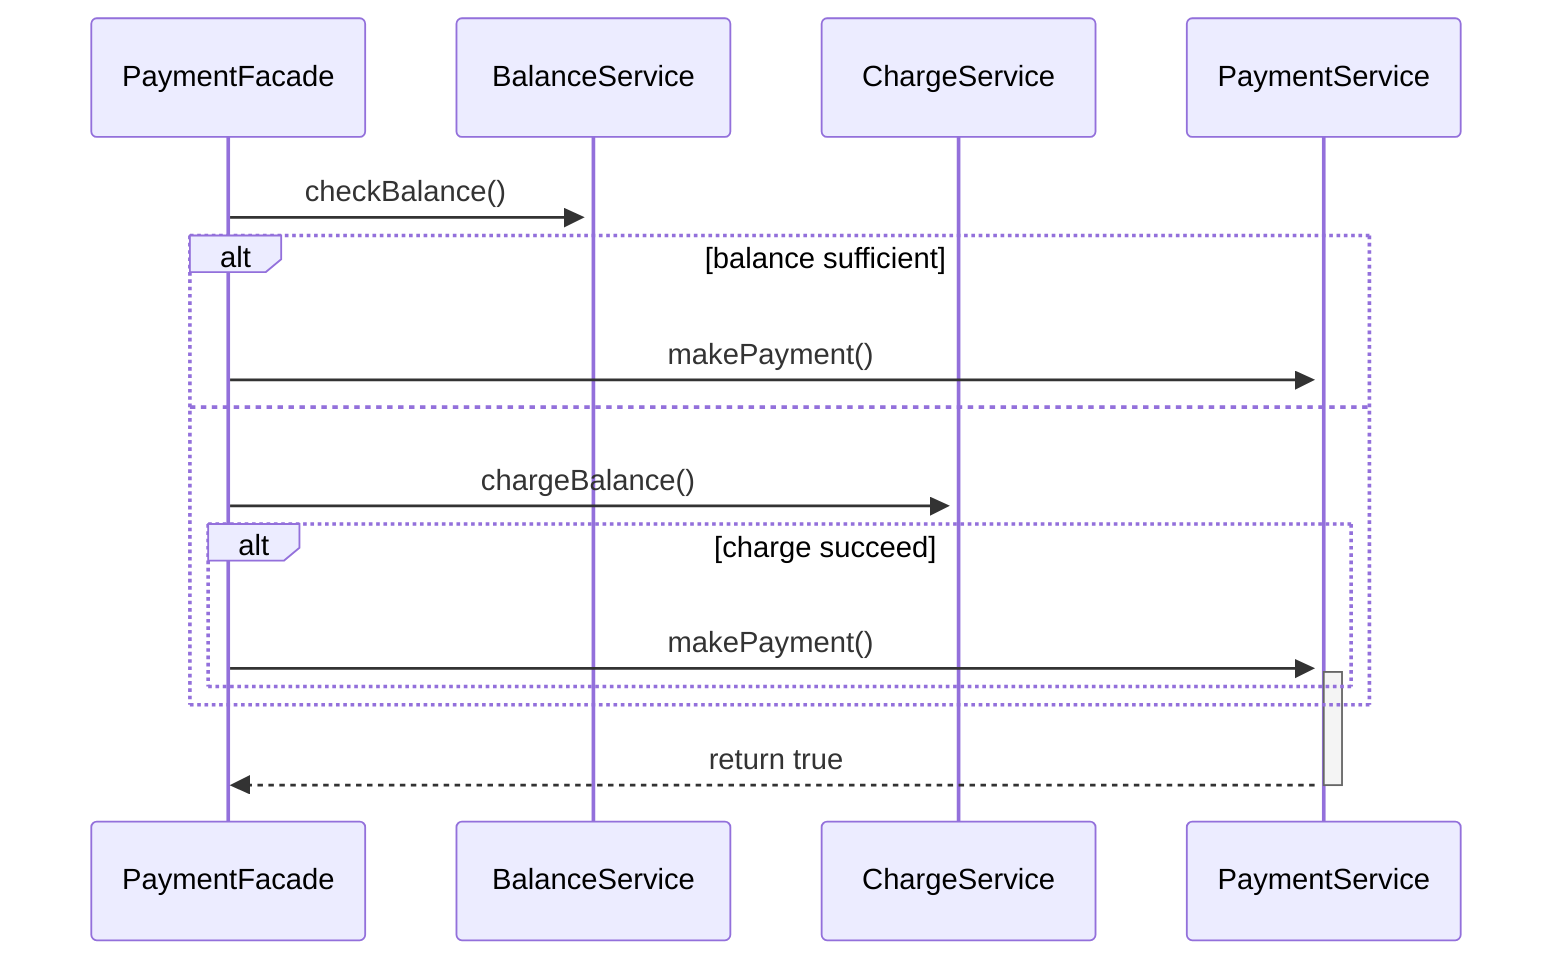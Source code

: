 sequenceDiagram
    participant Facade as PaymentFacade
    participant BalanceService as BalanceService
    participant ChargeService as ChargeService
    participant PaymentService as PaymentService

    Facade->>+BalanceService: checkBalance()
    alt balance sufficient
        Facade->>+PaymentService: makePayment()
    else
        Facade->>+ChargeService: chargeBalance()
        alt charge succeed
            Facade->>+PaymentService: makePayment()
        end
    end
    PaymentService-->>-Facade: return true